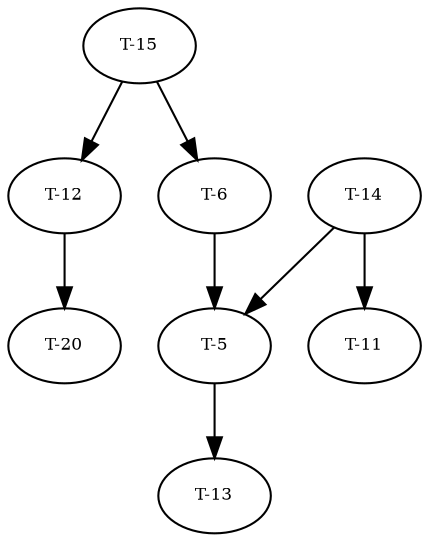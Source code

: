 digraph RGL__DirectedAdjacencyGraph {
    "T-12" [
        fontsize = 8,
        label = "T-12"
    ]

    "T-20" [
        fontsize = 8,
        label = "T-20"
    ]

    "T-15" [
        fontsize = 8,
        label = "T-15"
    ]

    "T-14" [
        fontsize = 8,
        label = "T-14"
    ]

    "T-11" [
        fontsize = 8,
        label = "T-11"
    ]

    "T-5" [
        fontsize = 8,
        label = "T-5"
    ]

    "T-13" [
        fontsize = 8,
        label = "T-13"
    ]

    "T-6" [
        fontsize = 8,
        label = "T-6"
    ]

    "T-12" -> "T-20" [
        fontsize = 8
    ]

    "T-15" -> "T-12" [
        fontsize = 8
    ]

    "T-15" -> "T-6" [
        fontsize = 8
    ]

    "T-14" -> "T-11" [
        fontsize = 8
    ]

    "T-14" -> "T-5" [
        fontsize = 8
    ]

    "T-5" -> "T-13" [
        fontsize = 8
    ]

    "T-6" -> "T-5" [
        fontsize = 8
    ]
}
